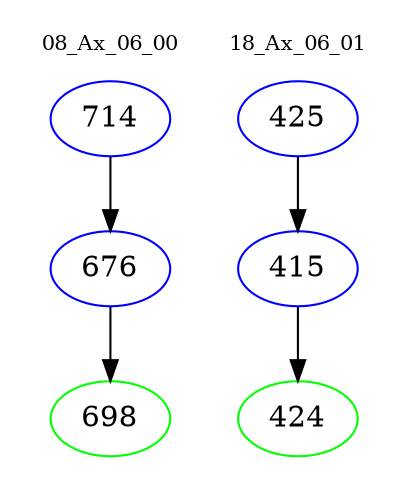 digraph{
subgraph cluster_0 {
color = white
label = "08_Ax_06_00";
fontsize=10;
T0_714 [label="714", color="blue"]
T0_714 -> T0_676 [color="black"]
T0_676 [label="676", color="blue"]
T0_676 -> T0_698 [color="black"]
T0_698 [label="698", color="green"]
}
subgraph cluster_1 {
color = white
label = "18_Ax_06_01";
fontsize=10;
T1_425 [label="425", color="blue"]
T1_425 -> T1_415 [color="black"]
T1_415 [label="415", color="blue"]
T1_415 -> T1_424 [color="black"]
T1_424 [label="424", color="green"]
}
}
